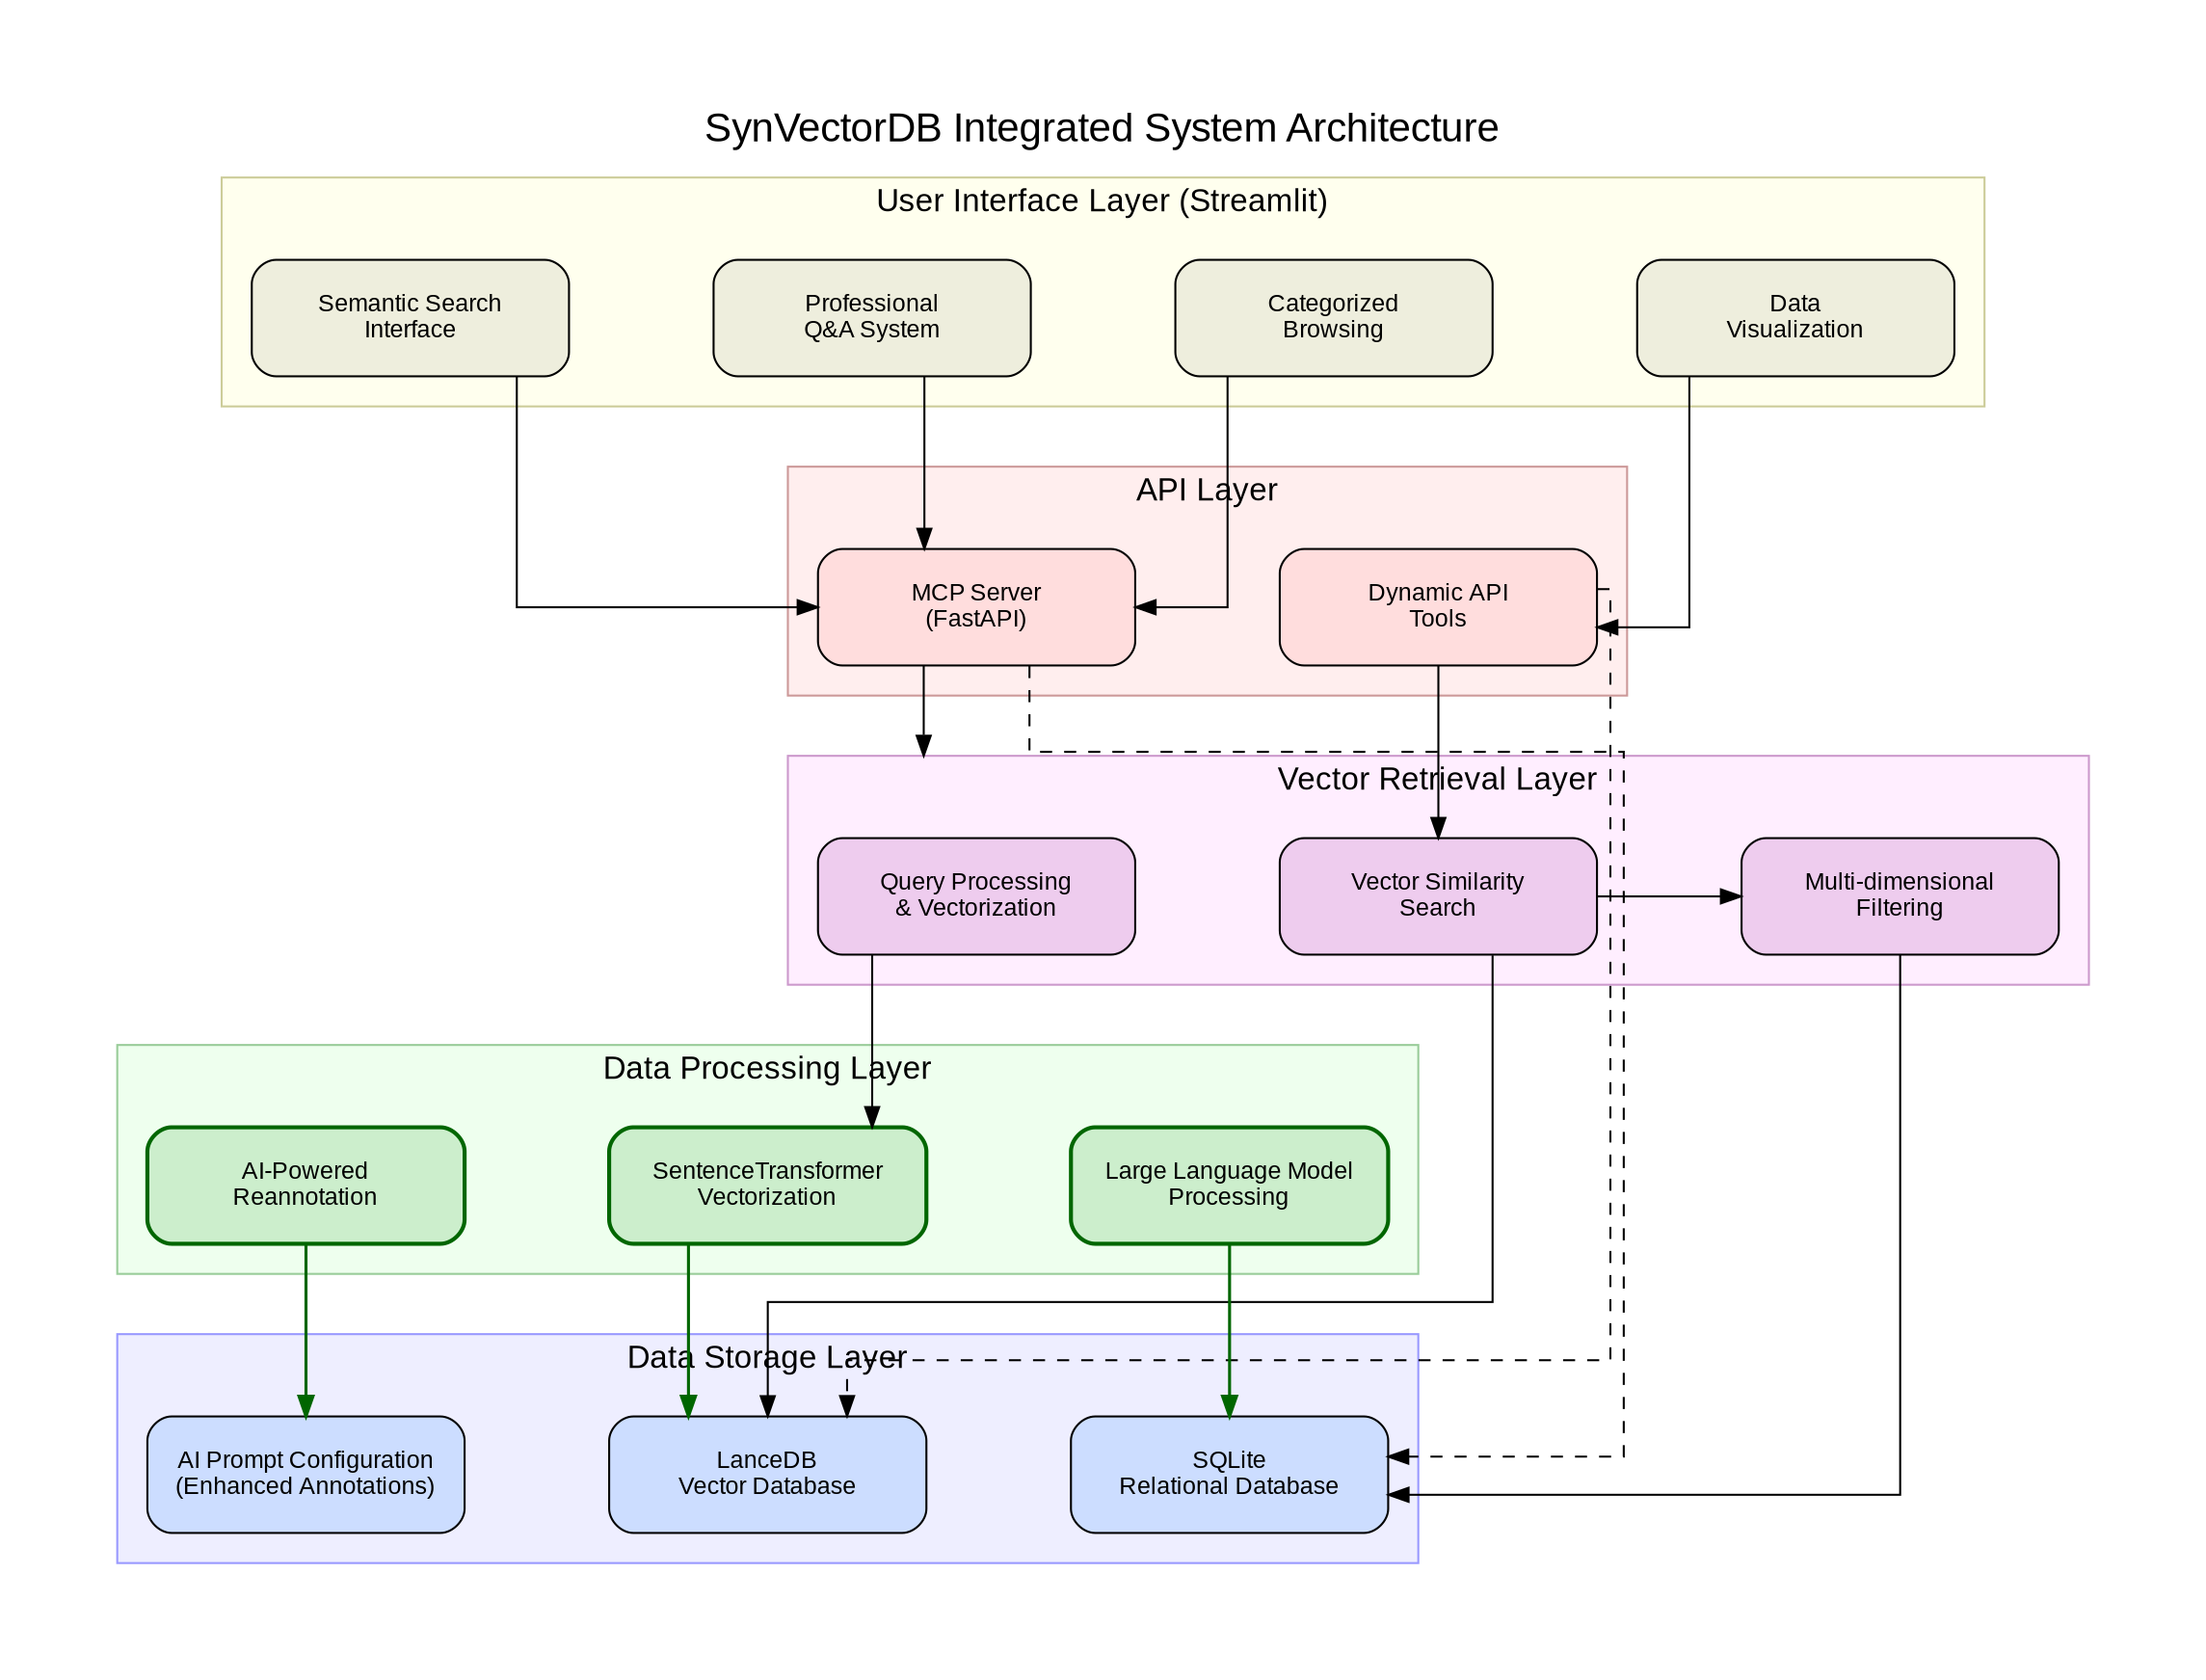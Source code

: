 digraph G {
    graph [fontname = "Arial", rankdir=TB, splines=ortho, nodesep=1.0, ranksep=1.2, pad=0.7, compound=true];
    node [fontname = "Arial", shape=box, style="filled,rounded", fontsize=12, margin=0.3, width=2.2, height=0.8, fixedsize=true];
    edge [fontname = "Arial", fontsize=10, style=solid];
    
    // UI Layer (Top Layer)
    subgraph cluster_ui {
        label="User Interface Layer (Streamlit)";
        fontsize=16;
        style="filled";
        fillcolor="#FFFFEE";
        color="#CCCC99";
        margin=15;
        
        search_ui [label="Semantic Search\nInterface", fillcolor="#EEEEDD"];
        browse_ui [label="Categorized\nBrowsing", fillcolor="#EEEEDD"];
        qa_ui [label="Professional\nQ&A System", fillcolor="#EEEEDD"];
        visual_ui [label="Data\nVisualization", fillcolor="#EEEEDD"];
        
        {rank=same; search_ui; browse_ui; qa_ui; visual_ui}
    }
    
    // Simplified API Layer
    subgraph cluster_api {
        label="API Layer";
        fontsize=16;
        style="filled";
        fillcolor="#FFEEEE";
        color="#CC9999";
        margin=15;
        
        mcp_server [label="MCP Server\n(FastAPI)", fillcolor="#FFDDDD"];
        api_tools [label="Dynamic API\nTools", fillcolor="#FFDDDD"];
        
        {rank=same; mcp_server; api_tools}
    }
    
    // Vector Retrieval Layer
    subgraph cluster_retrieval {
        label="Vector Retrieval Layer";
        fontsize=16;
        style="filled";
        fillcolor="#FFEEFF";
        color="#CC99CC";
        margin=15;
        
        query_proc [label="Query Processing\n& Vectorization", fillcolor="#EECCEE"];
        vector_search [label="Vector Similarity\nSearch", fillcolor="#EECCEE"];
        filter [label="Multi-dimensional\nFiltering", fillcolor="#EECCEE"];
        
        {rank=same; query_proc; vector_search; filter}
    }
    
    // Data Processing Layer - Highlight three main processing steps
    subgraph cluster_processing {
        label="Data Processing Layer";
        fontsize=16;
        style="filled";
        fillcolor="#EEFFEE";
        color="#99CC99";
        margin=15;
        
        nlp [label="Large Language Model\nProcessing", fillcolor="#CCEECC", penwidth=2.0, color="#006600"];
        vectorization [label="SentenceTransformer\nVectorization", fillcolor="#CCEECC", penwidth=2.0, color="#006600"];
        validation [label="AI-Powered\nReannotation", fillcolor="#CCEECC", penwidth=2.0, color="#006600"];
        
        {rank=same; nlp; vectorization; validation}
    }
    
    // Data Storage Layer (Bottom Layer)
    subgraph cluster_storage {
        label="Data Storage Layer";
        fontsize=16;
        style="filled";
        fillcolor="#EEEEFF";
        color="#9999FF";
        margin=15;
        
        sql [label="SQLite\nRelational Database", fillcolor="#CCDDFF"];
        lance [label="LanceDB\nVector Database", fillcolor="#CCDDFF"];
        file [label="AI Prompt Configuration\n(Enhanced Annotations)", fillcolor="#CCDDFF"];
        
        {rank=same; sql; lance; file}
    }
    
    // Inter-layer connections - UI to API
    search_ui -> mcp_server [weight=3];
    browse_ui -> mcp_server [weight=2];
    qa_ui -> mcp_server [weight=2];
    visual_ui -> api_tools [weight=3];
    
    // API to Retrieval
    mcp_server -> query_proc [lhead=cluster_retrieval, weight=2];
    api_tools -> vector_search [weight=2];
    
    // Retrieval to Processing
    query_proc -> vectorization [weight=2];
    vector_search -> filter [weight=1];
    
    // Retrieval to Storage
    vector_search -> lance [weight=2];
    filter -> sql [weight=2];
    
    // Processing to Storage - Emphasize the three main processing steps
    nlp -> sql [weight=2, penwidth=1.5, color="#006600"];
    vectorization -> lance [weight=2, penwidth=1.5, color="#006600"];
    validation -> file [weight=2, penwidth=1.5, color="#006600"];
    
    // API direct access to storage
    mcp_server -> sql [style=dashed, constraint=false, weight=1];
    api_tools -> lance [style=dashed, constraint=false, weight=1];
    
    // Label the entire diagram
    label = "SynVectorDB Integrated System Architecture";
    fontsize = 20;
    labelloc = "t";
} 